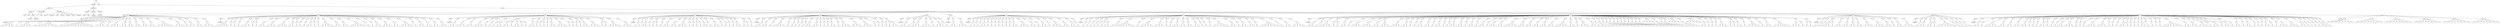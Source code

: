 digraph Tree {
	"t0" [label = "TEI"];
	"t1" [label = "teiHeader"];
	"t2" [label = "fileDesc"];
	"t3" [label = "titleStmt"];
	"t4" [label = "title"];
	"t5" [label = "title"];
	"t6" [label = "author"];
	"t7" [label = "surname"];
	"t8" [label = "forename"];
	"t9" [label = "publicationStmt"];
	"t10" [label = "p"];
	"t11" [label = "idno"];
	"t12" [label = "sourceDesc"];
	"t13" [label = "genre"];
	"t14" [label = "inspiration"];
	"t15" [label = "type"];
	"t16" [label = "structure"];
	"t17" [label = "periode"];
	"t18" [label = "taille"];
	"t19" [label = "permalien"];
	"t20" [label = "profileDesc"];
	"t21" [label = "creation"];
	"t22" [label = "date"];
	"t23" [label = "date"];
	"t24" [label = "langUsage"];
	"t25" [label = "language"];
	"t26" [label = "textClass"];
	"t27" [label = "keywords"];
	"t28" [label = "term"];
	"t29" [label = "text"];
	"t30" [label = "body"];
	"t31" [label = "div1"];
	"t32" [label = "head"];
	"t33" [label = "div2"];
	"t34" [label = "head"];
	"t35" [label = "listPerson"];
	"t36" [label = "sp"];
	"t37" [label = "p"];
	"t38" [label = "s"];
	"t39" [label = "s"];
	"t40" [label = "s"];
	"t41" [label = "s"];
	"t42" [label = "sp"];
	"t43" [label = "p"];
	"t44" [label = "s"];
	"t45" [label = "sp"];
	"t46" [label = "p"];
	"t47" [label = "s"];
	"t48" [label = "s"];
	"t49" [label = "s"];
	"t50" [label = "s"];
	"t51" [label = "sp"];
	"t52" [label = "p"];
	"t53" [label = "s"];
	"t54" [label = "sp"];
	"t55" [label = "p"];
	"t56" [label = "s"];
	"t57" [label = "s"];
	"t58" [label = "s"];
	"t59" [label = "s"];
	"t60" [label = "s"];
	"t61" [label = "s"];
	"t62" [label = "sp"];
	"t63" [label = "p"];
	"t64" [label = "s"];
	"t65" [label = "sp"];
	"t66" [label = "p"];
	"t67" [label = "s"];
	"t68" [label = "s"];
	"t69" [label = "s"];
	"t70" [label = "s"];
	"t71" [label = "s"];
	"t72" [label = "s"];
	"t73" [label = "s"];
	"t74" [label = "s"];
	"t75" [label = "s"];
	"t76" [label = "sp"];
	"t77" [label = "p"];
	"t78" [label = "s"];
	"t79" [label = "s"];
	"t80" [label = "s"];
	"t81" [label = "sp"];
	"t82" [label = "p"];
	"t83" [label = "s"];
	"t84" [label = "sp"];
	"t85" [label = "p"];
	"t86" [label = "s"];
	"t87" [label = "s"];
	"t88" [label = "s"];
	"t89" [label = "sp"];
	"t90" [label = "p"];
	"t91" [label = "s"];
	"t92" [label = "s"];
	"t93" [label = "sp"];
	"t94" [label = "p"];
	"t95" [label = "s"];
	"t96" [label = "s"];
	"t97" [label = "sp"];
	"t98" [label = "p"];
	"t99" [label = "s"];
	"t100" [label = "s"];
	"t101" [label = "sp"];
	"t102" [label = "p"];
	"t103" [label = "s"];
	"t104" [label = "s"];
	"t105" [label = "sp"];
	"t106" [label = "p"];
	"t107" [label = "s"];
	"t108" [label = "s"];
	"t109" [label = "sp"];
	"t110" [label = "p"];
	"t111" [label = "s"];
	"t112" [label = "s"];
	"t113" [label = "s"];
	"t114" [label = "s"];
	"t115" [label = "s"];
	"t116" [label = "sp"];
	"t117" [label = "p"];
	"t118" [label = "s"];
	"t119" [label = "s"];
	"t120" [label = "s"];
	"t121" [label = "sp"];
	"t122" [label = "p"];
	"t123" [label = "s"];
	"t124" [label = "sp"];
	"t125" [label = "p"];
	"t126" [label = "s"];
	"t127" [label = "s"];
	"t128" [label = "sp"];
	"t129" [label = "p"];
	"t130" [label = "s"];
	"t131" [label = "s"];
	"t132" [label = "sp"];
	"t133" [label = "p"];
	"t134" [label = "s"];
	"t135" [label = "s"];
	"t136" [label = "s"];
	"t137" [label = "div2"];
	"t138" [label = "head"];
	"t139" [label = "listPerson"];
	"t140" [label = "sp"];
	"t141" [label = "p"];
	"t142" [label = "s"];
	"t143" [label = "s"];
	"t144" [label = "s"];
	"t145" [label = "s"];
	"t146" [label = "sp"];
	"t147" [label = "p"];
	"t148" [label = "s"];
	"t149" [label = "sp"];
	"t150" [label = "p"];
	"t151" [label = "s"];
	"t152" [label = "sp"];
	"t153" [label = "p"];
	"t154" [label = "s"];
	"t155" [label = "sp"];
	"t156" [label = "p"];
	"t157" [label = "s"];
	"t158" [label = "s"];
	"t159" [label = "s"];
	"t160" [label = "sp"];
	"t161" [label = "p"];
	"t162" [label = "s"];
	"t163" [label = "p"];
	"t164" [label = "s"];
	"t165" [label = "sp"];
	"t166" [label = "p"];
	"t167" [label = "s"];
	"t168" [label = "s"];
	"t169" [label = "sp"];
	"t170" [label = "p"];
	"t171" [label = "s"];
	"t172" [label = "s"];
	"t173" [label = "s"];
	"t174" [label = "sp"];
	"t175" [label = "p"];
	"t176" [label = "s"];
	"t177" [label = "s"];
	"t178" [label = "s"];
	"t179" [label = "sp"];
	"t180" [label = "p"];
	"t181" [label = "s"];
	"t182" [label = "s"];
	"t183" [label = "sp"];
	"t184" [label = "p"];
	"t185" [label = "s"];
	"t186" [label = "sp"];
	"t187" [label = "p"];
	"t188" [label = "s"];
	"t189" [label = "sp"];
	"t190" [label = "p"];
	"t191" [label = "s"];
	"t192" [label = "sp"];
	"t193" [label = "p"];
	"t194" [label = "s"];
	"t195" [label = "s"];
	"t196" [label = "sp"];
	"t197" [label = "p"];
	"t198" [label = "s"];
	"t199" [label = "sp"];
	"t200" [label = "p"];
	"t201" [label = "s"];
	"t202" [label = "sp"];
	"t203" [label = "p"];
	"t204" [label = "s"];
	"t205" [label = "s"];
	"t206" [label = "s"];
	"t207" [label = "s"];
	"t208" [label = "sp"];
	"t209" [label = "p"];
	"t210" [label = "s"];
	"t211" [label = "s"];
	"t212" [label = "sp"];
	"t213" [label = "p"];
	"t214" [label = "s"];
	"t215" [label = "s"];
	"t216" [label = "sp"];
	"t217" [label = "p"];
	"t218" [label = "s"];
	"t219" [label = "s"];
	"t220" [label = "s"];
	"t221" [label = "s"];
	"t222" [label = "s"];
	"t223" [label = "sp"];
	"t224" [label = "p"];
	"t225" [label = "s"];
	"t226" [label = "sp"];
	"t227" [label = "p"];
	"t228" [label = "s"];
	"t229" [label = "sp"];
	"t230" [label = "p"];
	"t231" [label = "s"];
	"t232" [label = "s"];
	"t233" [label = "sp"];
	"t234" [label = "p"];
	"t235" [label = "s"];
	"t236" [label = "s"];
	"t237" [label = "s"];
	"t238" [label = "sp"];
	"t239" [label = "p"];
	"t240" [label = "s"];
	"t241" [label = "s"];
	"t242" [label = "sp"];
	"t243" [label = "p"];
	"t244" [label = "s"];
	"t245" [label = "s"];
	"t246" [label = "s"];
	"t247" [label = "s"];
	"t248" [label = "sp"];
	"t249" [label = "p"];
	"t250" [label = "s"];
	"t251" [label = "sp"];
	"t252" [label = "p"];
	"t253" [label = "s"];
	"t254" [label = "s"];
	"t255" [label = "sp"];
	"t256" [label = "p"];
	"t257" [label = "s"];
	"t258" [label = "s"];
	"t259" [label = "sp"];
	"t260" [label = "p"];
	"t261" [label = "s"];
	"t262" [label = "s"];
	"t263" [label = "sp"];
	"t264" [label = "p"];
	"t265" [label = "s"];
	"t266" [label = "s"];
	"t267" [label = "div2"];
	"t268" [label = "head"];
	"t269" [label = "listPerson"];
	"t270" [label = "sp"];
	"t271" [label = "p"];
	"t272" [label = "s"];
	"t273" [label = "s"];
	"t274" [label = "sp"];
	"t275" [label = "p"];
	"t276" [label = "s"];
	"t277" [label = "s"];
	"t278" [label = "s"];
	"t279" [label = "sp"];
	"t280" [label = "p"];
	"t281" [label = "s"];
	"t282" [label = "s"];
	"t283" [label = "sp"];
	"t284" [label = "p"];
	"t285" [label = "s"];
	"t286" [label = "s"];
	"t287" [label = "s"];
	"t288" [label = "sp"];
	"t289" [label = "p"];
	"t290" [label = "s"];
	"t291" [label = "sp"];
	"t292" [label = "p"];
	"t293" [label = "s"];
	"t294" [label = "sp"];
	"t295" [label = "p"];
	"t296" [label = "s"];
	"t297" [label = "sp"];
	"t298" [label = "p"];
	"t299" [label = "s"];
	"t300" [label = "s"];
	"t301" [label = "p"];
	"t302" [label = "s"];
	"t303" [label = "s"];
	"t304" [label = "p"];
	"t305" [label = "s"];
	"t306" [label = "p"];
	"t307" [label = "s"];
	"t308" [label = "s"];
	"t309" [label = "p"];
	"t310" [label = "s"];
	"t311" [label = "p"];
	"t312" [label = "s"];
	"t313" [label = "sp"];
	"t314" [label = "p"];
	"t315" [label = "s"];
	"t316" [label = "s"];
	"t317" [label = "sp"];
	"t318" [label = "p"];
	"t319" [label = "s"];
	"t320" [label = "sp"];
	"t321" [label = "p"];
	"t322" [label = "s"];
	"t323" [label = "p"];
	"t324" [label = "s"];
	"t325" [label = "sp"];
	"t326" [label = "p"];
	"t327" [label = "s"];
	"t328" [label = "sp"];
	"t329" [label = "p"];
	"t330" [label = "s"];
	"t331" [label = "s"];
	"t332" [label = "sp"];
	"t333" [label = "p"];
	"t334" [label = "s"];
	"t335" [label = "s"];
	"t336" [label = "s"];
	"t337" [label = "sp"];
	"t338" [label = "p"];
	"t339" [label = "s"];
	"t340" [label = "sp"];
	"t341" [label = "p"];
	"t342" [label = "s"];
	"t343" [label = "sp"];
	"t344" [label = "p"];
	"t345" [label = "s"];
	"t346" [label = "p"];
	"t347" [label = "s"];
	"t348" [label = "sp"];
	"t349" [label = "p"];
	"t350" [label = "s"];
	"t351" [label = "s"];
	"t352" [label = "sp"];
	"t353" [label = "p"];
	"t354" [label = "s"];
	"t355" [label = "s"];
	"t356" [label = "s"];
	"t357" [label = "sp"];
	"t358" [label = "p"];
	"t359" [label = "s"];
	"t360" [label = "p"];
	"t361" [label = "s"];
	"t362" [label = "sp"];
	"t363" [label = "p"];
	"t364" [label = "s"];
	"t365" [label = "s"];
	"t366" [label = "s"];
	"t367" [label = "s"];
	"t368" [label = "sp"];
	"t369" [label = "p"];
	"t370" [label = "s"];
	"t371" [label = "s"];
	"t372" [label = "s"];
	"t373" [label = "div2"];
	"t374" [label = "head"];
	"t375" [label = "listPerson"];
	"t376" [label = "sp"];
	"t377" [label = "p"];
	"t378" [label = "s"];
	"t379" [label = "sp"];
	"t380" [label = "p"];
	"t381" [label = "s"];
	"t382" [label = "sp"];
	"t383" [label = "p"];
	"t384" [label = "s"];
	"t385" [label = "s"];
	"t386" [label = "sp"];
	"t387" [label = "p"];
	"t388" [label = "s"];
	"t389" [label = "sp"];
	"t390" [label = "p"];
	"t391" [label = "s"];
	"t392" [label = "p"];
	"t393" [label = "s"];
	"t394" [label = "sp"];
	"t395" [label = "p"];
	"t396" [label = "s"];
	"t397" [label = "sp"];
	"t398" [label = "p"];
	"t399" [label = "s"];
	"t400" [label = "s"];
	"t401" [label = "sp"];
	"t402" [label = "p"];
	"t403" [label = "s"];
	"t404" [label = "s"];
	"t405" [label = "sp"];
	"t406" [label = "p"];
	"t407" [label = "s"];
	"t408" [label = "s"];
	"t409" [label = "s"];
	"t410" [label = "sp"];
	"t411" [label = "p"];
	"t412" [label = "s"];
	"t413" [label = "sp"];
	"t414" [label = "p"];
	"t415" [label = "s"];
	"t416" [label = "sp"];
	"t417" [label = "p"];
	"t418" [label = "s"];
	"t419" [label = "p"];
	"t420" [label = "s"];
	"t421" [label = "sp"];
	"t422" [label = "p"];
	"t423" [label = "s"];
	"t424" [label = "s"];
	"t425" [label = "sp"];
	"t426" [label = "p"];
	"t427" [label = "s"];
	"t428" [label = "sp"];
	"t429" [label = "p"];
	"t430" [label = "s"];
	"t431" [label = "s"];
	"t432" [label = "sp"];
	"t433" [label = "p"];
	"t434" [label = "s"];
	"t435" [label = "sp"];
	"t436" [label = "p"];
	"t437" [label = "s"];
	"t438" [label = "sp"];
	"t439" [label = "p"];
	"t440" [label = "s"];
	"t441" [label = "sp"];
	"t442" [label = "p"];
	"t443" [label = "s"];
	"t444" [label = "sp"];
	"t445" [label = "p"];
	"t446" [label = "s"];
	"t447" [label = "s"];
	"t448" [label = "sp"];
	"t449" [label = "p"];
	"t450" [label = "s"];
	"t451" [label = "p"];
	"t452" [label = "s"];
	"t453" [label = "sp"];
	"t454" [label = "p"];
	"t455" [label = "s"];
	"t456" [label = "div2"];
	"t457" [label = "head"];
	"t458" [label = "listPerson"];
	"t459" [label = "sp"];
	"t460" [label = "p"];
	"t461" [label = "s"];
	"t462" [label = "s"];
	"t463" [label = "sp"];
	"t464" [label = "p"];
	"t465" [label = "s"];
	"t466" [label = "s"];
	"t467" [label = "sp"];
	"t468" [label = "p"];
	"t469" [label = "s"];
	"t470" [label = "sp"];
	"t471" [label = "p"];
	"t472" [label = "s"];
	"t473" [label = "s"];
	"t474" [label = "s"];
	"t475" [label = "s"];
	"t476" [label = "sp"];
	"t477" [label = "p"];
	"t478" [label = "s"];
	"t479" [label = "sp"];
	"t480" [label = "p"];
	"t481" [label = "s"];
	"t482" [label = "sp"];
	"t483" [label = "p"];
	"t484" [label = "s"];
	"t485" [label = "sp"];
	"t486" [label = "p"];
	"t487" [label = "s"];
	"t488" [label = "sp"];
	"t489" [label = "p"];
	"t490" [label = "s"];
	"t491" [label = "sp"];
	"t492" [label = "p"];
	"t493" [label = "s"];
	"t494" [label = "s"];
	"t495" [label = "sp"];
	"t496" [label = "p"];
	"t497" [label = "s"];
	"t498" [label = "s"];
	"t499" [label = "sp"];
	"t500" [label = "p"];
	"t501" [label = "s"];
	"t502" [label = "sp"];
	"t503" [label = "p"];
	"t504" [label = "s"];
	"t505" [label = "sp"];
	"t506" [label = "p"];
	"t507" [label = "s"];
	"t508" [label = "sp"];
	"t509" [label = "p"];
	"t510" [label = "s"];
	"t511" [label = "s"];
	"t512" [label = "sp"];
	"t513" [label = "p"];
	"t514" [label = "s"];
	"t515" [label = "sp"];
	"t516" [label = "p"];
	"t517" [label = "s"];
	"t518" [label = "s"];
	"t519" [label = "s"];
	"t520" [label = "sp"];
	"t521" [label = "p"];
	"t522" [label = "s"];
	"t523" [label = "s"];
	"t524" [label = "s"];
	"t525" [label = "sp"];
	"t526" [label = "p"];
	"t527" [label = "s"];
	"t528" [label = "s"];
	"t529" [label = "s"];
	"t530" [label = "sp"];
	"t531" [label = "p"];
	"t532" [label = "s"];
	"t533" [label = "sp"];
	"t534" [label = "p"];
	"t535" [label = "s"];
	"t536" [label = "sp"];
	"t537" [label = "p"];
	"t538" [label = "s"];
	"t539" [label = "sp"];
	"t540" [label = "p"];
	"t541" [label = "s"];
	"t542" [label = "p"];
	"t543" [label = "s"];
	"t544" [label = "p"];
	"t545" [label = "s"];
	"t546" [label = "s"];
	"t547" [label = "div2"];
	"t548" [label = "head"];
	"t549" [label = "listPerson"];
	"t550" [label = "sp"];
	"t551" [label = "p"];
	"t552" [label = "s"];
	"t553" [label = "s"];
	"t554" [label = "sp"];
	"t555" [label = "p"];
	"t556" [label = "s"];
	"t557" [label = "sp"];
	"t558" [label = "p"];
	"t559" [label = "s"];
	"t560" [label = "s"];
	"t561" [label = "s"];
	"t562" [label = "sp"];
	"t563" [label = "p"];
	"t564" [label = "s"];
	"t565" [label = "s"];
	"t566" [label = "s"];
	"t567" [label = "sp"];
	"t568" [label = "p"];
	"t569" [label = "s"];
	"t570" [label = "sp"];
	"t571" [label = "p"];
	"t572" [label = "s"];
	"t573" [label = "s"];
	"t574" [label = "s"];
	"t575" [label = "sp"];
	"t576" [label = "p"];
	"t577" [label = "s"];
	"t578" [label = "div2"];
	"t579" [label = "head"];
	"t580" [label = "listPerson"];
	"t581" [label = "sp"];
	"t582" [label = "p"];
	"t583" [label = "s"];
	"t584" [label = "s"];
	"t585" [label = "sp"];
	"t586" [label = "p"];
	"t587" [label = "s"];
	"t588" [label = "s"];
	"t589" [label = "s"];
	"t590" [label = "div2"];
	"t591" [label = "head"];
	"t592" [label = "listPerson"];
	"t593" [label = "sp"];
	"t594" [label = "p"];
	"t595" [label = "s"];
	"t596" [label = "sp"];
	"t597" [label = "p"];
	"t598" [label = "s"];
	"t599" [label = "sp"];
	"t600" [label = "p"];
	"t601" [label = "s"];
	"t602" [label = "sp"];
	"t603" [label = "p"];
	"t604" [label = "s"];
	"t605" [label = "s"];
	"t606" [label = "sp"];
	"t607" [label = "p"];
	"t608" [label = "s"];
	"t609" [label = "sp"];
	"t610" [label = "p"];
	"t611" [label = "s"];
	"t612" [label = "sp"];
	"t613" [label = "p"];
	"t614" [label = "s"];
	"t615" [label = "sp"];
	"t616" [label = "p"];
	"t617" [label = "s"];
	"t618" [label = "sp"];
	"t619" [label = "p"];
	"t620" [label = "s"];
	"t621" [label = "sp"];
	"t622" [label = "p"];
	"t623" [label = "s"];
	"t624" [label = "sp"];
	"t625" [label = "p"];
	"t626" [label = "s"];
	"t627" [label = "sp"];
	"t628" [label = "p"];
	"t629" [label = "s"];
	"t630" [label = "s"];
	"t631" [label = "sp"];
	"t632" [label = "p"];
	"t633" [label = "s"];
	"t634" [label = "s"];
	"t635" [label = "s"];
	"t636" [label = "sp"];
	"t637" [label = "p"];
	"t638" [label = "s"];
	"t639" [label = "s"];
	"t640" [label = "sp"];
	"t641" [label = "p"];
	"t642" [label = "s"];
	"t643" [label = "sp"];
	"t644" [label = "p"];
	"t645" [label = "s"];
	"t646" [label = "s"];
	"t647" [label = "sp"];
	"t648" [label = "p"];
	"t649" [label = "s"];
	"t650" [label = "sp"];
	"t651" [label = "p"];
	"t652" [label = "s"];
	"t653" [label = "s"];
	"t654" [label = "s"];
	"t655" [label = "sp"];
	"t656" [label = "p"];
	"t657" [label = "s"];
	"t658" [label = "s"];
	"t659" [label = "sp"];
	"t660" [label = "p"];
	"t661" [label = "s"];
	"t662" [label = "s"];
	"t663" [label = "sp"];
	"t664" [label = "p"];
	"t665" [label = "s"];
	"t666" [label = "div2"];
	"t667" [label = "head"];
	"t668" [label = "listPerson"];
	"t669" [label = "sp"];
	"t670" [label = "p"];
	"t671" [label = "s"];
	"t672" [label = "sp"];
	"t673" [label = "p"];
	"t674" [label = "s"];
	"t675" [label = "sp"];
	"t676" [label = "p"];
	"t677" [label = "s"];
	"t678" [label = "sp"];
	"t679" [label = "p"];
	"t680" [label = "s"];
	"t681" [label = "sp"];
	"t682" [label = "p"];
	"t683" [label = "s"];
	"t684" [label = "p"];
	"t685" [label = "s"];
	"t686" [label = "p"];
	"t687" [label = "s"];
	"t688" [label = "s"];
	"t689" [label = "sp"];
	"t690" [label = "p"];
	"t691" [label = "s"];
	"t692" [label = "sp"];
	"t693" [label = "p"];
	"t694" [label = "s"];
	"t695" [label = "s"];
	"t696" [label = "s"];
	"t697" [label = "s"];
	"t698" [label = "s"];
	"t699" [label = "s"];
	"t700" [label = "sp"];
	"t701" [label = "p"];
	"t702" [label = "s"];
	"t703" [label = "sp"];
	"t704" [label = "p"];
	"t705" [label = "s"];
	"t706" [label = "s"];
	"t707" [label = "s"];
	"t708" [label = "s"];
	"t709" [label = "sp"];
	"t710" [label = "p"];
	"t711" [label = "s"];
	"t712" [label = "s"];
	"t713" [label = "s"];
	"t714" [label = "sp"];
	"t715" [label = "p"];
	"t716" [label = "s"];
	"t717" [label = "sp"];
	"t718" [label = "p"];
	"t719" [label = "s"];
	"t720" [label = "sp"];
	"t721" [label = "p"];
	"t722" [label = "s"];
	"t723" [label = "s"];
	"t724" [label = "sp"];
	"t725" [label = "p"];
	"t726" [label = "s"];
	"t727" [label = "s"];
	"t728" [label = "sp"];
	"t729" [label = "p"];
	"t730" [label = "s"];
	"t731" [label = "s"];
	"t732" [label = "sp"];
	"t733" [label = "p"];
	"t734" [label = "s"];
	"t735" [label = "s"];
	"t736" [label = "sp"];
	"t737" [label = "p"];
	"t738" [label = "s"];
	"t739" [label = "sp"];
	"t740" [label = "p"];
	"t741" [label = "s"];
	"t742" [label = "sp"];
	"t743" [label = "p"];
	"t744" [label = "s"];
	"t745" [label = "sp"];
	"t746" [label = "p"];
	"t747" [label = "s"];
	"t748" [label = "s"];
	"t749" [label = "s"];
	"t750" [label = "s"];
	"t751" [label = "s"];
	"t752" [label = "sp"];
	"t753" [label = "p"];
	"t754" [label = "s"];
	"t755" [label = "s"];
	"t756" [label = "sp"];
	"t757" [label = "p"];
	"t758" [label = "s"];
	"t759" [label = "sp"];
	"t760" [label = "p"];
	"t761" [label = "s"];
	"t762" [label = "s"];
	"t763" [label = "sp"];
	"t764" [label = "p"];
	"t765" [label = "s"];
	"t766" [label = "s"];
	"t767" [label = "sp"];
	"t768" [label = "p"];
	"t769" [label = "s"];
	"t770" [label = "sp"];
	"t771" [label = "p"];
	"t772" [label = "s"];
	"t773" [label = "s"];
	"t774" [label = "s"];
	"t775" [label = "s"];
	"t776" [label = "s"];
	"t777" [label = "s"];
	"t778" [label = "sp"];
	"t779" [label = "p"];
	"t780" [label = "s"];
	"t781" [label = "sp"];
	"t782" [label = "p"];
	"t783" [label = "s"];
	"t784" [label = "s"];
	"t785" [label = "sp"];
	"t786" [label = "p"];
	"t787" [label = "s"];
	"t788" [label = "s"];
	"t789" [label = "s"];
	"t790" [label = "s"];
	"t791" [label = "div2"];
	"t792" [label = "head"];
	"t793" [label = "listPerson"];
	"t794" [label = "sp"];
	"t795" [label = "p"];
	"t796" [label = "s"];
	"t797" [label = "s"];
	"t798" [label = "sp"];
	"t799" [label = "p"];
	"t800" [label = "s"];
	"t801" [label = "sp"];
	"t802" [label = "p"];
	"t803" [label = "s"];
	"t804" [label = "s"];
	"t805" [label = "s"];
	"t806" [label = "s"];
	"t807" [label = "sp"];
	"t808" [label = "p"];
	"t809" [label = "s"];
	"t810" [label = "p"];
	"t811" [label = "s"];
	"t812" [label = "sp"];
	"t813" [label = "p"];
	"t814" [label = "s"];
	"t815" [label = "s"];
	"t816" [label = "sp"];
	"t817" [label = "p"];
	"t818" [label = "s"];
	"t819" [label = "sp"];
	"t820" [label = "p"];
	"t821" [label = "s"];
	"t822" [label = "s"];
	"t823" [label = "s"];
	"t824" [label = "sp"];
	"t825" [label = "p"];
	"t826" [label = "s"];
	"t827" [label = "s"];
	"t828" [label = "s"];
	"t829" [label = "sp"];
	"t830" [label = "p"];
	"t831" [label = "s"];
	"t832" [label = "s"];
	"t833" [label = "p"];
	"t834" [label = "s"];
	"t835" [label = "s"];
	"t836" [label = "s"];
	"t837" [label = "sp"];
	"t838" [label = "p"];
	"t839" [label = "s"];
	"t840" [label = "s"];
	"t841" [label = "s"];
	"t842" [label = "sp"];
	"t843" [label = "p"];
	"t844" [label = "s"];
	"t845" [label = "s"];
	"t846" [label = "sp"];
	"t847" [label = "p"];
	"t848" [label = "s"];
	"t849" [label = "sp"];
	"t850" [label = "p"];
	"t851" [label = "s"];
	"t852" [label = "sp"];
	"t853" [label = "p"];
	"t854" [label = "s"];
	"t855" [label = "s"];
	"t856" [label = "sp"];
	"t857" [label = "p"];
	"t858" [label = "s"];
	"t859" [label = "s"];
	"t860" [label = "sp"];
	"t861" [label = "p"];
	"t862" [label = "s"];
	"t863" [label = "sp"];
	"t864" [label = "p"];
	"t865" [label = "s"];
	"t866" [label = "s"];
	"t867" [label = "sp"];
	"t868" [label = "p"];
	"t869" [label = "s"];
	"t870" [label = "sp"];
	"t871" [label = "p"];
	"t872" [label = "s"];
	"t873" [label = "sp"];
	"t874" [label = "p"];
	"t875" [label = "s"];
	"t876" [label = "s"];
	"t877" [label = "sp"];
	"t878" [label = "p"];
	"t879" [label = "s"];
	"t880" [label = "s"];
	"t881" [label = "sp"];
	"t882" [label = "p"];
	"t883" [label = "s"];
	"t884" [label = "sp"];
	"t885" [label = "p"];
	"t886" [label = "s"];
	"t887" [label = "s"];
	"t888" [label = "sp"];
	"t889" [label = "p"];
	"t890" [label = "s"];
	"t891" [label = "sp"];
	"t892" [label = "p"];
	"t893" [label = "s"];
	"t894" [label = "s"];
	"t895" [label = "sp"];
	"t896" [label = "p"];
	"t897" [label = "s"];
	"t898" [label = "sp"];
	"t899" [label = "p"];
	"t900" [label = "s"];
	"t901" [label = "s"];
	"t902" [label = "sp"];
	"t903" [label = "p"];
	"t904" [label = "s"];
	"t905" [label = "s"];
	"t906" [label = "sp"];
	"t907" [label = "p"];
	"t908" [label = "s"];
	"t909" [label = "s"];
	"t910" [label = "s"];
	"t911" [label = "s"];
	"t912" [label = "sp"];
	"t913" [label = "p"];
	"t914" [label = "s"];
	"t915" [label = "s"];
	"t916" [label = "sp"];
	"t917" [label = "p"];
	"t918" [label = "s"];
	"t919" [label = "s"];
	"t920" [label = "sp"];
	"t921" [label = "p"];
	"t922" [label = "s"];
	"t923" [label = "s"];
	"t924" [label = "sp"];
	"t925" [label = "p"];
	"t926" [label = "s"];
	"t927" [label = "s"];
	"t928" [label = "sp"];
	"t929" [label = "p"];
	"t930" [label = "s"];
	"t931" [label = "s"];
	"t932" [label = "sp"];
	"t933" [label = "p"];
	"t934" [label = "s"];
	"t935" [label = "s"];
	"t936" [label = "s"];
	"t937" [label = "s"];
	"t938" [label = "sp"];
	"t939" [label = "p"];
	"t940" [label = "s"];
	"t941" [label = "s"];
	"t942" [label = "sp"];
	"t943" [label = "p"];
	"t944" [label = "s"];
	"t945" [label = "sp"];
	"t946" [label = "p"];
	"t947" [label = "s"];
	"t948" [label = "s"];
	"t949" [label = "s"];
	"t950" [label = "sp"];
	"t951" [label = "p"];
	"t952" [label = "s"];
	"t953" [label = "s"];
	"t954" [label = "sp"];
	"t955" [label = "p"];
	"t956" [label = "s"];
	"t957" [label = "sp"];
	"t958" [label = "p"];
	"t959" [label = "s"];
	"t960" [label = "s"];
	"t961" [label = "sp"];
	"t962" [label = "p"];
	"t963" [label = "s"];
	"t964" [label = "sp"];
	"t965" [label = "p"];
	"t966" [label = "s"];
	"t967" [label = "s"];
	"t968" [label = "sp"];
	"t969" [label = "p"];
	"t970" [label = "s"];
	"t971" [label = "s"];
	"t972" [label = "sp"];
	"t973" [label = "p"];
	"t974" [label = "s"];
	"t975" [label = "s"];
	"t976" [label = "sp"];
	"t977" [label = "p"];
	"t978" [label = "s"];
	"t979" [label = "sp"];
	"t980" [label = "p"];
	"t981" [label = "s"];
	"t982" [label = "s"];
	"t983" [label = "sp"];
	"t984" [label = "p"];
	"t985" [label = "s"];
	"t986" [label = "sp"];
	"t987" [label = "p"];
	"t988" [label = "s"];
	"t989" [label = "sp"];
	"t990" [label = "p"];
	"t991" [label = "s"];
	"t992" [label = "s"];
	"t993" [label = "sp"];
	"t994" [label = "p"];
	"t995" [label = "s"];
	"t996" [label = "s"];
	"t997" [label = "sp"];
	"t998" [label = "p"];
	"t999" [label = "s"];
	"t1000" [label = "sp"];
	"t1001" [label = "l"];
	"t1002" [label = "l"];
	"t1003" [label = "l"];
	"t1004" [label = "l"];
	"t1005" [label = "sp"];
	"t1006" [label = "p"];
	"t1007" [label = "s"];
	"t1008" [label = "s"];
	"t1009" [label = "sp"];
	"t1010" [label = "p"];
	"t1011" [label = "s"];
	"t1012" [label = "sp"];
	"t1013" [label = "p"];
	"t1014" [label = "s"];
	"t1015" [label = "s"];
	"t1016" [label = "sp"];
	"t1017" [label = "l"];
	"t1018" [label = "l"];
	"t1019" [label = "l"];
	"t1020" [label = "l"];
	"t1021" [label = "sp"];
	"t1022" [label = "p"];
	"t1023" [label = "s"];
	"t1024" [label = "s"];
	"t1025" [label = "sp"];
	"t1026" [label = "p"];
	"t1027" [label = "s"];
	"t1028" [label = "l"];
	"t1029" [label = "l"];
	"t1030" [label = "l"];
	"t1031" [label = "l"];
	"t1032" [label = "sp"];
	"t1033" [label = "p"];
	"t1034" [label = "s"];
	"t1035" [label = "s"];
	"t1036" [label = "sp"];
	"t1037" [label = "p"];
	"t1038" [label = "s"];
	"t1039" [label = "sp"];
	"t1040" [label = "p"];
	"t1041" [label = "s"];
	"t1042" [label = "sp"];
	"t1043" [label = "p"];
	"t1044" [label = "s"];
	"t1045" [label = "sp"];
	"t1046" [label = "p"];
	"t1047" [label = "s"];
	"t1048" [label = "s"];
	"t1049" [label = "s"];
	"t1050" [label = "sp"];
	"t1051" [label = "p"];
	"t1052" [label = "s"];
	"t1053" [label = "p"];
	"t1054" [label = "s"];
	"t1055" [label = "sp"];
	"t1056" [label = "p"];
	"t1057" [label = "s"];
	"t1058" [label = "s"];
	"t1059" [label = "sp"];
	"t1060" [label = "p"];
	"t1061" [label = "s"];
	"t1062" [label = "sp"];
	"t1063" [label = "p"];
	"t1064" [label = "s"];
	"t1065" [label = "s"];
	"t1066" [label = "s"];
	"t1067" [label = "s"];
	"t1068" [label = "sp"];
	"t1069" [label = "p"];
	"t1070" [label = "s"];
	"t1071" [label = "sp"];
	"t1072" [label = "p"];
	"t1073" [label = "s"];
	"t1074" [label = "s"];
	"t1075" [label = "sp"];
	"t1076" [label = "p"];
	"t1077" [label = "s"];
	"t1078" [label = "s"];
	"t1079" [label = "s"];
	"t1080" [label = "s"];
	"t1081" [label = "s"];
	"t1082" [label = "sp"];
	"t1083" [label = "p"];
	"t1084" [label = "s"];
	"t1085" [label = "s"];
	"t1086" [label = "s"];
	"t1087" [label = "p"];
	"t1088" [label = "s"];
	"t1089" [label = "sp"];
	"t1090" [label = "p"];
	"t1091" [label = "s"];
	"t1092" [label = "p"];
	"t1093" [label = "s"];
	"t1094" [label = "div2"];
	"t1095" [label = "head"];
	"t1096" [label = "listPerson"];
	"t1097" [label = "sp"];
	"t1098" [label = "p"];
	"t1099" [label = "s"];
	"t1100" [label = "sp"];
	"t1101" [label = "p"];
	"t1102" [label = "s"];
	"t1103" [label = "sp"];
	"t1104" [label = "p"];
	"t1105" [label = "s"];
	"t1106" [label = "s"];
	"t1107" [label = "s"];
	"t1108" [label = "p"];
	"t1109" [label = "s"];
	"t1110" [label = "sp"];
	"t1111" [label = "p"];
	"t1112" [label = "s"];
	"t1113" [label = "s"];
	"t1114" [label = "sp"];
	"t1115" [label = "p"];
	"t1116" [label = "s"];
	"t1117" [label = "s"];
	"t1118" [label = "sp"];
	"t1119" [label = "p"];
	"t1120" [label = "s"];
	"t1121" [label = "s"];
	"t1122" [label = "sp"];
	"t1123" [label = "p"];
	"t1124" [label = "s"];
	"t1125" [label = "s"];
	"t1126" [label = "sp"];
	"t1127" [label = "p"];
	"t1128" [label = "s"];
	"t1129" [label = "s"];
	"t1130" [label = "s"];
	"t1131" [label = "sp"];
	"t1132" [label = "p"];
	"t1133" [label = "s"];
	"t1134" [label = "s"];
	"t1135" [label = "s"];
	"t1136" [label = "sp"];
	"t1137" [label = "p"];
	"t1138" [label = "s"];
	"t1139" [label = "s"];
	"t1140" [label = "sp"];
	"t1141" [label = "p"];
	"t1142" [label = "s"];
	"t1143" [label = "sp"];
	"t1144" [label = "p"];
	"t1145" [label = "s"];
	"t1146" [label = "s"];
	"t1147" [label = "sp"];
	"t1148" [label = "p"];
	"t1149" [label = "s"];
	"t1150" [label = "s"];
	"t1151" [label = "s"];
	"t1152" [label = "div2"];
	"t1153" [label = "head"];
	"t1154" [label = "listPerson"];
	"t1155" [label = "sp"];
	"t1156" [label = "p"];
	"t1157" [label = "s"];
	"t1158" [label = "sp"];
	"t1159" [label = "p"];
	"t1160" [label = "s"];
	"t1161" [label = "s"];
	"t1162" [label = "sp"];
	"t1163" [label = "p"];
	"t1164" [label = "s"];
	"t1165" [label = "s"];
	"t1166" [label = "sp"];
	"t1167" [label = "p"];
	"t1168" [label = "s"];
	"t1169" [label = "sp"];
	"t1170" [label = "p"];
	"t1171" [label = "s"];
	"t1172" [label = "s"];
	"t1173" [label = "s"];
	"t1174" [label = "s"];
	"t1175" [label = "s"];
	"t1176" [label = "s"];
	"t1177" [label = "sp"];
	"t1178" [label = "p"];
	"t1179" [label = "s"];
	"t1180" [label = "sp"];
	"t1181" [label = "p"];
	"t1182" [label = "s"];
	"t1183" [label = "sp"];
	"t1184" [label = "p"];
	"t1185" [label = "s"];
	"t1186" [label = "sp"];
	"t1187" [label = "p"];
	"t1188" [label = "s"];
	"t1189" [label = "div2"];
	"t1190" [label = "head"];
	"t1191" [label = "listPerson"];
	"t1192" [label = "sp"];
	"t1193" [label = "p"];
	"t1194" [label = "s"];
	"t1195" [label = "s"];
	"t1196" [label = "sp"];
	"t1197" [label = "p"];
	"t1198" [label = "s"];
	"t1199" [label = "sp"];
	"t1200" [label = "p"];
	"t1201" [label = "s"];
	"t1202" [label = "s"];
	"t1203" [label = "s"];
	"t1204" [label = "s"];
	"t1205" [label = "sp"];
	"t1206" [label = "p"];
	"t1207" [label = "s"];
	"t1208" [label = "s"];
	"t1209" [label = "sp"];
	"t1210" [label = "p"];
	"t1211" [label = "s"];
	"t1212" [label = "s"];
	"t1213" [label = "sp"];
	"t1214" [label = "p"];
	"t1215" [label = "s"];
	"t1216" [label = "s"];
	"t1217" [label = "sp"];
	"t1218" [label = "p"];
	"t1219" [label = "s"];
	"t1220" [label = "s"];
	"t1221" [label = "sp"];
	"t1222" [label = "p"];
	"t1223" [label = "s"];
	"t1224" [label = "sp"];
	"t1225" [label = "p"];
	"t1226" [label = "s"];
	"t1227" [label = "sp"];
	"t1228" [label = "p"];
	"t1229" [label = "s"];
	"t1230" [label = "sp"];
	"t1231" [label = "p"];
	"t1232" [label = "s"];
	"t1233" [label = "s"];
	"t1234" [label = "sp"];
	"t1235" [label = "p"];
	"t1236" [label = "s"];
	"t1237" [label = "sp"];
	"t1238" [label = "p"];
	"t1239" [label = "s"];
	"t1240" [label = "sp"];
	"t1241" [label = "p"];
	"t1242" [label = "s"];
	"t1243" [label = "sp"];
	"t1244" [label = "p"];
	"t1245" [label = "s"];
	"t1246" [label = "s"];
	"t1247" [label = "sp"];
	"t1248" [label = "p"];
	"t1249" [label = "s"];
	"t1250" [label = "s"];
	"t1251" [label = "s"];
	"t1252" [label = "sp"];
	"t1253" [label = "p"];
	"t1254" [label = "s"];
	"t1255" [label = "sp"];
	"t1256" [label = "p"];
	"t1257" [label = "s"];
	"t1258" [label = "sp"];
	"t1259" [label = "p"];
	"t1260" [label = "s"];
	"t1261" [label = "sp"];
	"t1262" [label = "p"];
	"t1263" [label = "s"];
	"t1264" [label = "s"];
	"t1265" [label = "s"];
	"t1266" [label = "sp"];
	"t1267" [label = "p"];
	"t1268" [label = "s"];
	"t1269" [label = "s"];
	"t1270" [label = "s"];
	"t1271" [label = "sp"];
	"t1272" [label = "p"];
	"t1273" [label = "s"];
	"t1274" [label = "sp"];
	"t1275" [label = "p"];
	"t1276" [label = "s"];
	"t1277" [label = "sp"];
	"t1278" [label = "p"];
	"t1279" [label = "s"];
	"t1280" [label = "sp"];
	"t1281" [label = "p"];
	"t1282" [label = "s"];
	"t1283" [label = "s"];
	"t1284" [label = "sp"];
	"t1285" [label = "p"];
	"t1286" [label = "s"];
	"t1287" [label = "sp"];
	"t1288" [label = "p"];
	"t1289" [label = "s"];
	"t1290" [label = "sp"];
	"t1291" [label = "p"];
	"t1292" [label = "s"];
	"t1293" [label = "sp"];
	"t1294" [label = "p"];
	"t1295" [label = "s"];
	"t1296" [label = "sp"];
	"t1297" [label = "p"];
	"t1298" [label = "s"];
	"t1299" [label = "s"];
	"t1300" [label = "sp"];
	"t1301" [label = "p"];
	"t1302" [label = "s"];
	"t1303" [label = "sp"];
	"t1304" [label = "p"];
	"t1305" [label = "s"];
	"t1306" [label = "sp"];
	"t1307" [label = "p"];
	"t1308" [label = "s"];
	"t1309" [label = "sp"];
	"t1310" [label = "p"];
	"t1311" [label = "s"];
	"t1312" [label = "sp"];
	"t1313" [label = "p"];
	"t1314" [label = "s"];
	"t1315" [label = "s"];
	"t1316" [label = "s"];
	"t1317" [label = "s"];
	"t1318" [label = "s"];
	"t1319" [label = "s"];
	"t1320" [label = "sp"];
	"t1321" [label = "p"];
	"t1322" [label = "s"];
	"t1323" [label = "s"];
	"t1324" [label = "sp"];
	"t1325" [label = "p"];
	"t1326" [label = "s"];
	"t1327" [label = "s"];
	"t1328" [label = "sp"];
	"t1329" [label = "p"];
	"t1330" [label = "s"];
	"t1331" [label = "s"];
	"t1332" [label = "s"];
	"t1333" [label = "sp"];
	"t1334" [label = "p"];
	"t1335" [label = "s"];
	"t1336" [label = "sp"];
	"t1337" [label = "p"];
	"t1338" [label = "s"];
	"t1339" [label = "s"];
	"t1340" [label = "sp"];
	"t1341" [label = "p"];
	"t1342" [label = "s"];
	"t1343" [label = "sp"];
	"t1344" [label = "p"];
	"t1345" [label = "s"];
	"t1346" [label = "s"];
	"t1347" [label = "sp"];
	"t1348" [label = "p"];
	"t1349" [label = "s"];
	"t1350" [label = "sp"];
	"t1351" [label = "p"];
	"t1352" [label = "s"];
	"t1353" [label = "s"];
	"t1354" [label = "sp"];
	"t1355" [label = "p"];
	"t1356" [label = "s"];
	"t1357" [label = "sp"];
	"t1358" [label = "p"];
	"t1359" [label = "s"];
	"t1360" [label = "s"];
	"t1361" [label = "sp"];
	"t1362" [label = "p"];
	"t1363" [label = "s"];
	"t1364" [label = "sp"];
	"t1365" [label = "p"];
	"t1366" [label = "s"];
	"t1367" [label = "sp"];
	"t1368" [label = "p"];
	"t1369" [label = "s"];
	"t1370" [label = "sp"];
	"t1371" [label = "p"];
	"t1372" [label = "s"];
	"t1373" [label = "s"];
	"t1374" [label = "p"];
	"t1375" [label = "s"];
	"t1376" [label = "sp"];
	"t1377" [label = "p"];
	"t1378" [label = "s"];
	"t1379" [label = "sp"];
	"t1380" [label = "p"];
	"t1381" [label = "s"];
	"t1382" [label = "s"];
	"t1383" [label = "s"];
	"t1384" [label = "sp"];
	"t1385" [label = "p"];
	"t1386" [label = "s"];
	"t1387" [label = "s"];
	"t1388" [label = "s"];
	"t1389" [label = "sp"];
	"t1390" [label = "p"];
	"t1391" [label = "s"];
	"t1392" [label = "s"];
	"t1393" [label = "sp"];
	"t1394" [label = "p"];
	"t1395" [label = "s"];
	"t1396" [label = "sp"];
	"t1397" [label = "p"];
	"t1398" [label = "s"];
	"t1399" [label = "sp"];
	"t1400" [label = "p"];
	"t1401" [label = "s"];
	"t1402" [label = "sp"];
	"t1403" [label = "p"];
	"t1404" [label = "s"];
	"t1405" [label = "sp"];
	"t1406" [label = "p"];
	"t1407" [label = "s"];
	"t1408" [label = "s"];
	"t1409" [label = "sp"];
	"t1410" [label = "p"];
	"t1411" [label = "s"];
	"t1412" [label = "div2"];
	"t1413" [label = "head"];
	"t1414" [label = "sp"];
	"t1415" [label = "l"];
	"t1416" [label = "l"];
	"t1417" [label = "l"];
	"t1418" [label = "l"];
	"t1419" [label = "l"];
	"t1420" [label = "l"];
	"t1421" [label = "l"];
	"t1422" [label = "l"];
	"t1423" [label = "sp"];
	"t1424" [label = "l"];
	"t1425" [label = "l"];
	"t1426" [label = "l"];
	"t1427" [label = "l"];
	"t1428" [label = "l"];
	"t1429" [label = "l"];
	"t1430" [label = "l"];
	"t1431" [label = "l"];
	"t1432" [label = "sp"];
	"t1433" [label = "l"];
	"t1434" [label = "l"];
	"t1435" [label = "l"];
	"t1436" [label = "l"];
	"t1437" [label = "l"];
	"t1438" [label = "l"];
	"t1439" [label = "l"];
	"t1440" [label = "l"];
	"t1441" [label = "sp"];
	"t1442" [label = "l"];
	"t1443" [label = "l"];
	"t1444" [label = "l"];
	"t1445" [label = "l"];
	"t1446" [label = "l"];
	"t1447" [label = "l"];
	"t1448" [label = "l"];
	"t1449" [label = "l"];
	"t1450" [label = "sp"];
	"t1451" [label = "l"];
	"t1452" [label = "l"];
	"t1453" [label = "l"];
	"t1454" [label = "l"];
	"t1455" [label = "l"];
	"t1456" [label = "l"];
	"t1457" [label = "l"];
	"t1458" [label = "l"];
	"t1459" [label = "sp"];
	"t1460" [label = "l"];
	"t1461" [label = "l"];
	"t1462" [label = "l"];
	"t1463" [label = "l"];
	"t1464" [label = "l"];
	"t1465" [label = "l"];
	"t1466" [label = "l"];
	"t1467" [label = "l"];
	"t0" -> "t1";
	"t1" -> "t2";
	"t2" -> "t3";
	"t3" -> "t4";
	"t3" -> "t5";
	"t3" -> "t6";
	"t6" -> "t7";
	"t6" -> "t8";
	"t2" -> "t9";
	"t9" -> "t10";
	"t9" -> "t11";
	"t2" -> "t12";
	"t12" -> "t13";
	"t12" -> "t14";
	"t12" -> "t15";
	"t12" -> "t16";
	"t12" -> "t17";
	"t12" -> "t18";
	"t12" -> "t19";
	"t1" -> "t20";
	"t20" -> "t21";
	"t21" -> "t22";
	"t21" -> "t23";
	"t20" -> "t24";
	"t24" -> "t25";
	"t20" -> "t26";
	"t26" -> "t27";
	"t27" -> "t28";
	"t0" -> "t29";
	"t29" -> "t30";
	"t30" -> "t31";
	"t31" -> "t32";
	"t31" -> "t33";
	"t33" -> "t34";
	"t34" -> "t35";
	"t33" -> "t36";
	"t36" -> "t37";
	"t37" -> "t38";
	"t37" -> "t39";
	"t37" -> "t40";
	"t37" -> "t41";
	"t33" -> "t42";
	"t42" -> "t43";
	"t43" -> "t44";
	"t33" -> "t45";
	"t45" -> "t46";
	"t46" -> "t47";
	"t46" -> "t48";
	"t46" -> "t49";
	"t46" -> "t50";
	"t33" -> "t51";
	"t51" -> "t52";
	"t52" -> "t53";
	"t33" -> "t54";
	"t54" -> "t55";
	"t55" -> "t56";
	"t55" -> "t57";
	"t55" -> "t58";
	"t55" -> "t59";
	"t55" -> "t60";
	"t55" -> "t61";
	"t33" -> "t62";
	"t62" -> "t63";
	"t63" -> "t64";
	"t33" -> "t65";
	"t65" -> "t66";
	"t66" -> "t67";
	"t66" -> "t68";
	"t66" -> "t69";
	"t66" -> "t70";
	"t66" -> "t71";
	"t66" -> "t72";
	"t66" -> "t73";
	"t66" -> "t74";
	"t66" -> "t75";
	"t33" -> "t76";
	"t76" -> "t77";
	"t77" -> "t78";
	"t77" -> "t79";
	"t77" -> "t80";
	"t33" -> "t81";
	"t81" -> "t82";
	"t82" -> "t83";
	"t33" -> "t84";
	"t84" -> "t85";
	"t85" -> "t86";
	"t85" -> "t87";
	"t85" -> "t88";
	"t33" -> "t89";
	"t89" -> "t90";
	"t90" -> "t91";
	"t90" -> "t92";
	"t33" -> "t93";
	"t93" -> "t94";
	"t94" -> "t95";
	"t94" -> "t96";
	"t33" -> "t97";
	"t97" -> "t98";
	"t98" -> "t99";
	"t98" -> "t100";
	"t33" -> "t101";
	"t101" -> "t102";
	"t102" -> "t103";
	"t102" -> "t104";
	"t33" -> "t105";
	"t105" -> "t106";
	"t106" -> "t107";
	"t106" -> "t108";
	"t33" -> "t109";
	"t109" -> "t110";
	"t110" -> "t111";
	"t110" -> "t112";
	"t110" -> "t113";
	"t110" -> "t114";
	"t110" -> "t115";
	"t33" -> "t116";
	"t116" -> "t117";
	"t117" -> "t118";
	"t117" -> "t119";
	"t117" -> "t120";
	"t33" -> "t121";
	"t121" -> "t122";
	"t122" -> "t123";
	"t33" -> "t124";
	"t124" -> "t125";
	"t125" -> "t126";
	"t125" -> "t127";
	"t33" -> "t128";
	"t128" -> "t129";
	"t129" -> "t130";
	"t129" -> "t131";
	"t33" -> "t132";
	"t132" -> "t133";
	"t133" -> "t134";
	"t133" -> "t135";
	"t133" -> "t136";
	"t31" -> "t137";
	"t137" -> "t138";
	"t138" -> "t139";
	"t137" -> "t140";
	"t140" -> "t141";
	"t141" -> "t142";
	"t141" -> "t143";
	"t141" -> "t144";
	"t141" -> "t145";
	"t137" -> "t146";
	"t146" -> "t147";
	"t147" -> "t148";
	"t137" -> "t149";
	"t149" -> "t150";
	"t150" -> "t151";
	"t137" -> "t152";
	"t152" -> "t153";
	"t153" -> "t154";
	"t137" -> "t155";
	"t155" -> "t156";
	"t156" -> "t157";
	"t156" -> "t158";
	"t156" -> "t159";
	"t137" -> "t160";
	"t160" -> "t161";
	"t161" -> "t162";
	"t160" -> "t163";
	"t163" -> "t164";
	"t137" -> "t165";
	"t165" -> "t166";
	"t166" -> "t167";
	"t166" -> "t168";
	"t137" -> "t169";
	"t169" -> "t170";
	"t170" -> "t171";
	"t170" -> "t172";
	"t170" -> "t173";
	"t137" -> "t174";
	"t174" -> "t175";
	"t175" -> "t176";
	"t175" -> "t177";
	"t175" -> "t178";
	"t137" -> "t179";
	"t179" -> "t180";
	"t180" -> "t181";
	"t180" -> "t182";
	"t137" -> "t183";
	"t183" -> "t184";
	"t184" -> "t185";
	"t137" -> "t186";
	"t186" -> "t187";
	"t187" -> "t188";
	"t137" -> "t189";
	"t189" -> "t190";
	"t190" -> "t191";
	"t137" -> "t192";
	"t192" -> "t193";
	"t193" -> "t194";
	"t193" -> "t195";
	"t137" -> "t196";
	"t196" -> "t197";
	"t197" -> "t198";
	"t137" -> "t199";
	"t199" -> "t200";
	"t200" -> "t201";
	"t137" -> "t202";
	"t202" -> "t203";
	"t203" -> "t204";
	"t203" -> "t205";
	"t203" -> "t206";
	"t203" -> "t207";
	"t137" -> "t208";
	"t208" -> "t209";
	"t209" -> "t210";
	"t209" -> "t211";
	"t137" -> "t212";
	"t212" -> "t213";
	"t213" -> "t214";
	"t213" -> "t215";
	"t137" -> "t216";
	"t216" -> "t217";
	"t217" -> "t218";
	"t217" -> "t219";
	"t217" -> "t220";
	"t217" -> "t221";
	"t217" -> "t222";
	"t137" -> "t223";
	"t223" -> "t224";
	"t224" -> "t225";
	"t137" -> "t226";
	"t226" -> "t227";
	"t227" -> "t228";
	"t137" -> "t229";
	"t229" -> "t230";
	"t230" -> "t231";
	"t230" -> "t232";
	"t137" -> "t233";
	"t233" -> "t234";
	"t234" -> "t235";
	"t234" -> "t236";
	"t234" -> "t237";
	"t137" -> "t238";
	"t238" -> "t239";
	"t239" -> "t240";
	"t239" -> "t241";
	"t137" -> "t242";
	"t242" -> "t243";
	"t243" -> "t244";
	"t243" -> "t245";
	"t243" -> "t246";
	"t243" -> "t247";
	"t137" -> "t248";
	"t248" -> "t249";
	"t249" -> "t250";
	"t137" -> "t251";
	"t251" -> "t252";
	"t252" -> "t253";
	"t252" -> "t254";
	"t137" -> "t255";
	"t255" -> "t256";
	"t256" -> "t257";
	"t256" -> "t258";
	"t137" -> "t259";
	"t259" -> "t260";
	"t260" -> "t261";
	"t260" -> "t262";
	"t137" -> "t263";
	"t263" -> "t264";
	"t264" -> "t265";
	"t264" -> "t266";
	"t31" -> "t267";
	"t267" -> "t268";
	"t268" -> "t269";
	"t267" -> "t270";
	"t270" -> "t271";
	"t271" -> "t272";
	"t271" -> "t273";
	"t267" -> "t274";
	"t274" -> "t275";
	"t275" -> "t276";
	"t275" -> "t277";
	"t275" -> "t278";
	"t267" -> "t279";
	"t279" -> "t280";
	"t280" -> "t281";
	"t280" -> "t282";
	"t267" -> "t283";
	"t283" -> "t284";
	"t284" -> "t285";
	"t284" -> "t286";
	"t284" -> "t287";
	"t267" -> "t288";
	"t288" -> "t289";
	"t289" -> "t290";
	"t267" -> "t291";
	"t291" -> "t292";
	"t292" -> "t293";
	"t267" -> "t294";
	"t294" -> "t295";
	"t295" -> "t296";
	"t267" -> "t297";
	"t297" -> "t298";
	"t298" -> "t299";
	"t298" -> "t300";
	"t297" -> "t301";
	"t301" -> "t302";
	"t301" -> "t303";
	"t297" -> "t304";
	"t304" -> "t305";
	"t297" -> "t306";
	"t306" -> "t307";
	"t306" -> "t308";
	"t297" -> "t309";
	"t309" -> "t310";
	"t297" -> "t311";
	"t311" -> "t312";
	"t267" -> "t313";
	"t313" -> "t314";
	"t314" -> "t315";
	"t314" -> "t316";
	"t267" -> "t317";
	"t317" -> "t318";
	"t318" -> "t319";
	"t267" -> "t320";
	"t320" -> "t321";
	"t321" -> "t322";
	"t320" -> "t323";
	"t323" -> "t324";
	"t267" -> "t325";
	"t325" -> "t326";
	"t326" -> "t327";
	"t267" -> "t328";
	"t328" -> "t329";
	"t329" -> "t330";
	"t329" -> "t331";
	"t267" -> "t332";
	"t332" -> "t333";
	"t333" -> "t334";
	"t333" -> "t335";
	"t333" -> "t336";
	"t267" -> "t337";
	"t337" -> "t338";
	"t338" -> "t339";
	"t267" -> "t340";
	"t340" -> "t341";
	"t341" -> "t342";
	"t267" -> "t343";
	"t343" -> "t344";
	"t344" -> "t345";
	"t343" -> "t346";
	"t346" -> "t347";
	"t267" -> "t348";
	"t348" -> "t349";
	"t349" -> "t350";
	"t349" -> "t351";
	"t267" -> "t352";
	"t352" -> "t353";
	"t353" -> "t354";
	"t353" -> "t355";
	"t353" -> "t356";
	"t267" -> "t357";
	"t357" -> "t358";
	"t358" -> "t359";
	"t357" -> "t360";
	"t360" -> "t361";
	"t267" -> "t362";
	"t362" -> "t363";
	"t363" -> "t364";
	"t363" -> "t365";
	"t363" -> "t366";
	"t363" -> "t367";
	"t267" -> "t368";
	"t368" -> "t369";
	"t369" -> "t370";
	"t369" -> "t371";
	"t369" -> "t372";
	"t31" -> "t373";
	"t373" -> "t374";
	"t374" -> "t375";
	"t373" -> "t376";
	"t376" -> "t377";
	"t377" -> "t378";
	"t373" -> "t379";
	"t379" -> "t380";
	"t380" -> "t381";
	"t373" -> "t382";
	"t382" -> "t383";
	"t383" -> "t384";
	"t383" -> "t385";
	"t373" -> "t386";
	"t386" -> "t387";
	"t387" -> "t388";
	"t373" -> "t389";
	"t389" -> "t390";
	"t390" -> "t391";
	"t389" -> "t392";
	"t392" -> "t393";
	"t373" -> "t394";
	"t394" -> "t395";
	"t395" -> "t396";
	"t373" -> "t397";
	"t397" -> "t398";
	"t398" -> "t399";
	"t398" -> "t400";
	"t373" -> "t401";
	"t401" -> "t402";
	"t402" -> "t403";
	"t402" -> "t404";
	"t373" -> "t405";
	"t405" -> "t406";
	"t406" -> "t407";
	"t406" -> "t408";
	"t406" -> "t409";
	"t373" -> "t410";
	"t410" -> "t411";
	"t411" -> "t412";
	"t373" -> "t413";
	"t413" -> "t414";
	"t414" -> "t415";
	"t373" -> "t416";
	"t416" -> "t417";
	"t417" -> "t418";
	"t416" -> "t419";
	"t419" -> "t420";
	"t373" -> "t421";
	"t421" -> "t422";
	"t422" -> "t423";
	"t422" -> "t424";
	"t373" -> "t425";
	"t425" -> "t426";
	"t426" -> "t427";
	"t373" -> "t428";
	"t428" -> "t429";
	"t429" -> "t430";
	"t429" -> "t431";
	"t373" -> "t432";
	"t432" -> "t433";
	"t433" -> "t434";
	"t373" -> "t435";
	"t435" -> "t436";
	"t436" -> "t437";
	"t373" -> "t438";
	"t438" -> "t439";
	"t439" -> "t440";
	"t373" -> "t441";
	"t441" -> "t442";
	"t442" -> "t443";
	"t373" -> "t444";
	"t444" -> "t445";
	"t445" -> "t446";
	"t445" -> "t447";
	"t373" -> "t448";
	"t448" -> "t449";
	"t449" -> "t450";
	"t448" -> "t451";
	"t451" -> "t452";
	"t373" -> "t453";
	"t453" -> "t454";
	"t454" -> "t455";
	"t31" -> "t456";
	"t456" -> "t457";
	"t457" -> "t458";
	"t456" -> "t459";
	"t459" -> "t460";
	"t460" -> "t461";
	"t460" -> "t462";
	"t456" -> "t463";
	"t463" -> "t464";
	"t464" -> "t465";
	"t464" -> "t466";
	"t456" -> "t467";
	"t467" -> "t468";
	"t468" -> "t469";
	"t456" -> "t470";
	"t470" -> "t471";
	"t471" -> "t472";
	"t471" -> "t473";
	"t471" -> "t474";
	"t471" -> "t475";
	"t456" -> "t476";
	"t476" -> "t477";
	"t477" -> "t478";
	"t456" -> "t479";
	"t479" -> "t480";
	"t480" -> "t481";
	"t456" -> "t482";
	"t482" -> "t483";
	"t483" -> "t484";
	"t456" -> "t485";
	"t485" -> "t486";
	"t486" -> "t487";
	"t456" -> "t488";
	"t488" -> "t489";
	"t489" -> "t490";
	"t456" -> "t491";
	"t491" -> "t492";
	"t492" -> "t493";
	"t492" -> "t494";
	"t456" -> "t495";
	"t495" -> "t496";
	"t496" -> "t497";
	"t496" -> "t498";
	"t456" -> "t499";
	"t499" -> "t500";
	"t500" -> "t501";
	"t456" -> "t502";
	"t502" -> "t503";
	"t503" -> "t504";
	"t456" -> "t505";
	"t505" -> "t506";
	"t506" -> "t507";
	"t456" -> "t508";
	"t508" -> "t509";
	"t509" -> "t510";
	"t509" -> "t511";
	"t456" -> "t512";
	"t512" -> "t513";
	"t513" -> "t514";
	"t456" -> "t515";
	"t515" -> "t516";
	"t516" -> "t517";
	"t516" -> "t518";
	"t516" -> "t519";
	"t456" -> "t520";
	"t520" -> "t521";
	"t521" -> "t522";
	"t521" -> "t523";
	"t521" -> "t524";
	"t456" -> "t525";
	"t525" -> "t526";
	"t526" -> "t527";
	"t526" -> "t528";
	"t526" -> "t529";
	"t456" -> "t530";
	"t530" -> "t531";
	"t531" -> "t532";
	"t456" -> "t533";
	"t533" -> "t534";
	"t534" -> "t535";
	"t456" -> "t536";
	"t536" -> "t537";
	"t537" -> "t538";
	"t456" -> "t539";
	"t539" -> "t540";
	"t540" -> "t541";
	"t539" -> "t542";
	"t542" -> "t543";
	"t539" -> "t544";
	"t544" -> "t545";
	"t544" -> "t546";
	"t31" -> "t547";
	"t547" -> "t548";
	"t548" -> "t549";
	"t547" -> "t550";
	"t550" -> "t551";
	"t551" -> "t552";
	"t551" -> "t553";
	"t547" -> "t554";
	"t554" -> "t555";
	"t555" -> "t556";
	"t547" -> "t557";
	"t557" -> "t558";
	"t558" -> "t559";
	"t558" -> "t560";
	"t558" -> "t561";
	"t547" -> "t562";
	"t562" -> "t563";
	"t563" -> "t564";
	"t563" -> "t565";
	"t563" -> "t566";
	"t547" -> "t567";
	"t567" -> "t568";
	"t568" -> "t569";
	"t547" -> "t570";
	"t570" -> "t571";
	"t571" -> "t572";
	"t571" -> "t573";
	"t571" -> "t574";
	"t547" -> "t575";
	"t575" -> "t576";
	"t576" -> "t577";
	"t31" -> "t578";
	"t578" -> "t579";
	"t579" -> "t580";
	"t578" -> "t581";
	"t581" -> "t582";
	"t582" -> "t583";
	"t582" -> "t584";
	"t578" -> "t585";
	"t585" -> "t586";
	"t586" -> "t587";
	"t586" -> "t588";
	"t586" -> "t589";
	"t31" -> "t590";
	"t590" -> "t591";
	"t591" -> "t592";
	"t590" -> "t593";
	"t593" -> "t594";
	"t594" -> "t595";
	"t590" -> "t596";
	"t596" -> "t597";
	"t597" -> "t598";
	"t590" -> "t599";
	"t599" -> "t600";
	"t600" -> "t601";
	"t590" -> "t602";
	"t602" -> "t603";
	"t603" -> "t604";
	"t603" -> "t605";
	"t590" -> "t606";
	"t606" -> "t607";
	"t607" -> "t608";
	"t590" -> "t609";
	"t609" -> "t610";
	"t610" -> "t611";
	"t590" -> "t612";
	"t612" -> "t613";
	"t613" -> "t614";
	"t590" -> "t615";
	"t615" -> "t616";
	"t616" -> "t617";
	"t590" -> "t618";
	"t618" -> "t619";
	"t619" -> "t620";
	"t590" -> "t621";
	"t621" -> "t622";
	"t622" -> "t623";
	"t590" -> "t624";
	"t624" -> "t625";
	"t625" -> "t626";
	"t590" -> "t627";
	"t627" -> "t628";
	"t628" -> "t629";
	"t628" -> "t630";
	"t590" -> "t631";
	"t631" -> "t632";
	"t632" -> "t633";
	"t632" -> "t634";
	"t632" -> "t635";
	"t590" -> "t636";
	"t636" -> "t637";
	"t637" -> "t638";
	"t637" -> "t639";
	"t590" -> "t640";
	"t640" -> "t641";
	"t641" -> "t642";
	"t590" -> "t643";
	"t643" -> "t644";
	"t644" -> "t645";
	"t644" -> "t646";
	"t590" -> "t647";
	"t647" -> "t648";
	"t648" -> "t649";
	"t590" -> "t650";
	"t650" -> "t651";
	"t651" -> "t652";
	"t651" -> "t653";
	"t651" -> "t654";
	"t590" -> "t655";
	"t655" -> "t656";
	"t656" -> "t657";
	"t656" -> "t658";
	"t590" -> "t659";
	"t659" -> "t660";
	"t660" -> "t661";
	"t660" -> "t662";
	"t590" -> "t663";
	"t663" -> "t664";
	"t664" -> "t665";
	"t31" -> "t666";
	"t666" -> "t667";
	"t667" -> "t668";
	"t666" -> "t669";
	"t669" -> "t670";
	"t670" -> "t671";
	"t666" -> "t672";
	"t672" -> "t673";
	"t673" -> "t674";
	"t666" -> "t675";
	"t675" -> "t676";
	"t676" -> "t677";
	"t666" -> "t678";
	"t678" -> "t679";
	"t679" -> "t680";
	"t666" -> "t681";
	"t681" -> "t682";
	"t682" -> "t683";
	"t681" -> "t684";
	"t684" -> "t685";
	"t681" -> "t686";
	"t686" -> "t687";
	"t686" -> "t688";
	"t666" -> "t689";
	"t689" -> "t690";
	"t690" -> "t691";
	"t666" -> "t692";
	"t692" -> "t693";
	"t693" -> "t694";
	"t693" -> "t695";
	"t693" -> "t696";
	"t693" -> "t697";
	"t693" -> "t698";
	"t693" -> "t699";
	"t666" -> "t700";
	"t700" -> "t701";
	"t701" -> "t702";
	"t666" -> "t703";
	"t703" -> "t704";
	"t704" -> "t705";
	"t704" -> "t706";
	"t704" -> "t707";
	"t704" -> "t708";
	"t666" -> "t709";
	"t709" -> "t710";
	"t710" -> "t711";
	"t710" -> "t712";
	"t710" -> "t713";
	"t666" -> "t714";
	"t714" -> "t715";
	"t715" -> "t716";
	"t666" -> "t717";
	"t717" -> "t718";
	"t718" -> "t719";
	"t666" -> "t720";
	"t720" -> "t721";
	"t721" -> "t722";
	"t721" -> "t723";
	"t666" -> "t724";
	"t724" -> "t725";
	"t725" -> "t726";
	"t725" -> "t727";
	"t666" -> "t728";
	"t728" -> "t729";
	"t729" -> "t730";
	"t729" -> "t731";
	"t666" -> "t732";
	"t732" -> "t733";
	"t733" -> "t734";
	"t733" -> "t735";
	"t666" -> "t736";
	"t736" -> "t737";
	"t737" -> "t738";
	"t666" -> "t739";
	"t739" -> "t740";
	"t740" -> "t741";
	"t666" -> "t742";
	"t742" -> "t743";
	"t743" -> "t744";
	"t666" -> "t745";
	"t745" -> "t746";
	"t746" -> "t747";
	"t746" -> "t748";
	"t746" -> "t749";
	"t746" -> "t750";
	"t746" -> "t751";
	"t666" -> "t752";
	"t752" -> "t753";
	"t753" -> "t754";
	"t753" -> "t755";
	"t666" -> "t756";
	"t756" -> "t757";
	"t757" -> "t758";
	"t666" -> "t759";
	"t759" -> "t760";
	"t760" -> "t761";
	"t760" -> "t762";
	"t666" -> "t763";
	"t763" -> "t764";
	"t764" -> "t765";
	"t764" -> "t766";
	"t666" -> "t767";
	"t767" -> "t768";
	"t768" -> "t769";
	"t666" -> "t770";
	"t770" -> "t771";
	"t771" -> "t772";
	"t771" -> "t773";
	"t771" -> "t774";
	"t771" -> "t775";
	"t771" -> "t776";
	"t771" -> "t777";
	"t666" -> "t778";
	"t778" -> "t779";
	"t779" -> "t780";
	"t666" -> "t781";
	"t781" -> "t782";
	"t782" -> "t783";
	"t782" -> "t784";
	"t666" -> "t785";
	"t785" -> "t786";
	"t786" -> "t787";
	"t786" -> "t788";
	"t786" -> "t789";
	"t786" -> "t790";
	"t31" -> "t791";
	"t791" -> "t792";
	"t792" -> "t793";
	"t791" -> "t794";
	"t794" -> "t795";
	"t795" -> "t796";
	"t795" -> "t797";
	"t791" -> "t798";
	"t798" -> "t799";
	"t799" -> "t800";
	"t791" -> "t801";
	"t801" -> "t802";
	"t802" -> "t803";
	"t802" -> "t804";
	"t802" -> "t805";
	"t802" -> "t806";
	"t791" -> "t807";
	"t807" -> "t808";
	"t808" -> "t809";
	"t807" -> "t810";
	"t810" -> "t811";
	"t791" -> "t812";
	"t812" -> "t813";
	"t813" -> "t814";
	"t813" -> "t815";
	"t791" -> "t816";
	"t816" -> "t817";
	"t817" -> "t818";
	"t791" -> "t819";
	"t819" -> "t820";
	"t820" -> "t821";
	"t820" -> "t822";
	"t820" -> "t823";
	"t791" -> "t824";
	"t824" -> "t825";
	"t825" -> "t826";
	"t825" -> "t827";
	"t825" -> "t828";
	"t791" -> "t829";
	"t829" -> "t830";
	"t830" -> "t831";
	"t830" -> "t832";
	"t829" -> "t833";
	"t833" -> "t834";
	"t833" -> "t835";
	"t833" -> "t836";
	"t791" -> "t837";
	"t837" -> "t838";
	"t838" -> "t839";
	"t838" -> "t840";
	"t838" -> "t841";
	"t791" -> "t842";
	"t842" -> "t843";
	"t843" -> "t844";
	"t843" -> "t845";
	"t791" -> "t846";
	"t846" -> "t847";
	"t847" -> "t848";
	"t791" -> "t849";
	"t849" -> "t850";
	"t850" -> "t851";
	"t791" -> "t852";
	"t852" -> "t853";
	"t853" -> "t854";
	"t853" -> "t855";
	"t791" -> "t856";
	"t856" -> "t857";
	"t857" -> "t858";
	"t857" -> "t859";
	"t791" -> "t860";
	"t860" -> "t861";
	"t861" -> "t862";
	"t791" -> "t863";
	"t863" -> "t864";
	"t864" -> "t865";
	"t864" -> "t866";
	"t791" -> "t867";
	"t867" -> "t868";
	"t868" -> "t869";
	"t791" -> "t870";
	"t870" -> "t871";
	"t871" -> "t872";
	"t791" -> "t873";
	"t873" -> "t874";
	"t874" -> "t875";
	"t874" -> "t876";
	"t791" -> "t877";
	"t877" -> "t878";
	"t878" -> "t879";
	"t878" -> "t880";
	"t791" -> "t881";
	"t881" -> "t882";
	"t882" -> "t883";
	"t791" -> "t884";
	"t884" -> "t885";
	"t885" -> "t886";
	"t885" -> "t887";
	"t791" -> "t888";
	"t888" -> "t889";
	"t889" -> "t890";
	"t791" -> "t891";
	"t891" -> "t892";
	"t892" -> "t893";
	"t892" -> "t894";
	"t791" -> "t895";
	"t895" -> "t896";
	"t896" -> "t897";
	"t791" -> "t898";
	"t898" -> "t899";
	"t899" -> "t900";
	"t899" -> "t901";
	"t791" -> "t902";
	"t902" -> "t903";
	"t903" -> "t904";
	"t903" -> "t905";
	"t791" -> "t906";
	"t906" -> "t907";
	"t907" -> "t908";
	"t907" -> "t909";
	"t907" -> "t910";
	"t907" -> "t911";
	"t791" -> "t912";
	"t912" -> "t913";
	"t913" -> "t914";
	"t913" -> "t915";
	"t791" -> "t916";
	"t916" -> "t917";
	"t917" -> "t918";
	"t917" -> "t919";
	"t791" -> "t920";
	"t920" -> "t921";
	"t921" -> "t922";
	"t921" -> "t923";
	"t791" -> "t924";
	"t924" -> "t925";
	"t925" -> "t926";
	"t925" -> "t927";
	"t791" -> "t928";
	"t928" -> "t929";
	"t929" -> "t930";
	"t929" -> "t931";
	"t791" -> "t932";
	"t932" -> "t933";
	"t933" -> "t934";
	"t933" -> "t935";
	"t933" -> "t936";
	"t933" -> "t937";
	"t791" -> "t938";
	"t938" -> "t939";
	"t939" -> "t940";
	"t939" -> "t941";
	"t791" -> "t942";
	"t942" -> "t943";
	"t943" -> "t944";
	"t791" -> "t945";
	"t945" -> "t946";
	"t946" -> "t947";
	"t946" -> "t948";
	"t946" -> "t949";
	"t791" -> "t950";
	"t950" -> "t951";
	"t951" -> "t952";
	"t951" -> "t953";
	"t791" -> "t954";
	"t954" -> "t955";
	"t955" -> "t956";
	"t791" -> "t957";
	"t957" -> "t958";
	"t958" -> "t959";
	"t958" -> "t960";
	"t791" -> "t961";
	"t961" -> "t962";
	"t962" -> "t963";
	"t791" -> "t964";
	"t964" -> "t965";
	"t965" -> "t966";
	"t965" -> "t967";
	"t791" -> "t968";
	"t968" -> "t969";
	"t969" -> "t970";
	"t969" -> "t971";
	"t791" -> "t972";
	"t972" -> "t973";
	"t973" -> "t974";
	"t973" -> "t975";
	"t791" -> "t976";
	"t976" -> "t977";
	"t977" -> "t978";
	"t791" -> "t979";
	"t979" -> "t980";
	"t980" -> "t981";
	"t980" -> "t982";
	"t791" -> "t983";
	"t983" -> "t984";
	"t984" -> "t985";
	"t791" -> "t986";
	"t986" -> "t987";
	"t987" -> "t988";
	"t791" -> "t989";
	"t989" -> "t990";
	"t990" -> "t991";
	"t990" -> "t992";
	"t791" -> "t993";
	"t993" -> "t994";
	"t994" -> "t995";
	"t994" -> "t996";
	"t791" -> "t997";
	"t997" -> "t998";
	"t998" -> "t999";
	"t791" -> "t1000";
	"t1000" -> "t1001";
	"t1000" -> "t1002";
	"t1000" -> "t1003";
	"t1000" -> "t1004";
	"t791" -> "t1005";
	"t1005" -> "t1006";
	"t1006" -> "t1007";
	"t1006" -> "t1008";
	"t791" -> "t1009";
	"t1009" -> "t1010";
	"t1010" -> "t1011";
	"t791" -> "t1012";
	"t1012" -> "t1013";
	"t1013" -> "t1014";
	"t1013" -> "t1015";
	"t791" -> "t1016";
	"t1016" -> "t1017";
	"t1016" -> "t1018";
	"t1016" -> "t1019";
	"t1016" -> "t1020";
	"t791" -> "t1021";
	"t1021" -> "t1022";
	"t1022" -> "t1023";
	"t1022" -> "t1024";
	"t791" -> "t1025";
	"t1025" -> "t1026";
	"t1026" -> "t1027";
	"t1025" -> "t1028";
	"t1025" -> "t1029";
	"t1025" -> "t1030";
	"t1025" -> "t1031";
	"t791" -> "t1032";
	"t1032" -> "t1033";
	"t1033" -> "t1034";
	"t1033" -> "t1035";
	"t791" -> "t1036";
	"t1036" -> "t1037";
	"t1037" -> "t1038";
	"t791" -> "t1039";
	"t1039" -> "t1040";
	"t1040" -> "t1041";
	"t791" -> "t1042";
	"t1042" -> "t1043";
	"t1043" -> "t1044";
	"t791" -> "t1045";
	"t1045" -> "t1046";
	"t1046" -> "t1047";
	"t1046" -> "t1048";
	"t1046" -> "t1049";
	"t791" -> "t1050";
	"t1050" -> "t1051";
	"t1051" -> "t1052";
	"t1050" -> "t1053";
	"t1053" -> "t1054";
	"t791" -> "t1055";
	"t1055" -> "t1056";
	"t1056" -> "t1057";
	"t1056" -> "t1058";
	"t791" -> "t1059";
	"t1059" -> "t1060";
	"t1060" -> "t1061";
	"t791" -> "t1062";
	"t1062" -> "t1063";
	"t1063" -> "t1064";
	"t1063" -> "t1065";
	"t1063" -> "t1066";
	"t1063" -> "t1067";
	"t791" -> "t1068";
	"t1068" -> "t1069";
	"t1069" -> "t1070";
	"t791" -> "t1071";
	"t1071" -> "t1072";
	"t1072" -> "t1073";
	"t1072" -> "t1074";
	"t791" -> "t1075";
	"t1075" -> "t1076";
	"t1076" -> "t1077";
	"t1076" -> "t1078";
	"t1076" -> "t1079";
	"t1076" -> "t1080";
	"t1076" -> "t1081";
	"t791" -> "t1082";
	"t1082" -> "t1083";
	"t1083" -> "t1084";
	"t1083" -> "t1085";
	"t1083" -> "t1086";
	"t1082" -> "t1087";
	"t1087" -> "t1088";
	"t791" -> "t1089";
	"t1089" -> "t1090";
	"t1090" -> "t1091";
	"t1089" -> "t1092";
	"t1092" -> "t1093";
	"t31" -> "t1094";
	"t1094" -> "t1095";
	"t1095" -> "t1096";
	"t1094" -> "t1097";
	"t1097" -> "t1098";
	"t1098" -> "t1099";
	"t1094" -> "t1100";
	"t1100" -> "t1101";
	"t1101" -> "t1102";
	"t1094" -> "t1103";
	"t1103" -> "t1104";
	"t1104" -> "t1105";
	"t1104" -> "t1106";
	"t1104" -> "t1107";
	"t1103" -> "t1108";
	"t1108" -> "t1109";
	"t1094" -> "t1110";
	"t1110" -> "t1111";
	"t1111" -> "t1112";
	"t1111" -> "t1113";
	"t1094" -> "t1114";
	"t1114" -> "t1115";
	"t1115" -> "t1116";
	"t1115" -> "t1117";
	"t1094" -> "t1118";
	"t1118" -> "t1119";
	"t1119" -> "t1120";
	"t1119" -> "t1121";
	"t1094" -> "t1122";
	"t1122" -> "t1123";
	"t1123" -> "t1124";
	"t1123" -> "t1125";
	"t1094" -> "t1126";
	"t1126" -> "t1127";
	"t1127" -> "t1128";
	"t1127" -> "t1129";
	"t1127" -> "t1130";
	"t1094" -> "t1131";
	"t1131" -> "t1132";
	"t1132" -> "t1133";
	"t1132" -> "t1134";
	"t1132" -> "t1135";
	"t1094" -> "t1136";
	"t1136" -> "t1137";
	"t1137" -> "t1138";
	"t1137" -> "t1139";
	"t1094" -> "t1140";
	"t1140" -> "t1141";
	"t1141" -> "t1142";
	"t1094" -> "t1143";
	"t1143" -> "t1144";
	"t1144" -> "t1145";
	"t1144" -> "t1146";
	"t1094" -> "t1147";
	"t1147" -> "t1148";
	"t1148" -> "t1149";
	"t1148" -> "t1150";
	"t1148" -> "t1151";
	"t31" -> "t1152";
	"t1152" -> "t1153";
	"t1153" -> "t1154";
	"t1152" -> "t1155";
	"t1155" -> "t1156";
	"t1156" -> "t1157";
	"t1152" -> "t1158";
	"t1158" -> "t1159";
	"t1159" -> "t1160";
	"t1159" -> "t1161";
	"t1152" -> "t1162";
	"t1162" -> "t1163";
	"t1163" -> "t1164";
	"t1163" -> "t1165";
	"t1152" -> "t1166";
	"t1166" -> "t1167";
	"t1167" -> "t1168";
	"t1152" -> "t1169";
	"t1169" -> "t1170";
	"t1170" -> "t1171";
	"t1170" -> "t1172";
	"t1170" -> "t1173";
	"t1170" -> "t1174";
	"t1170" -> "t1175";
	"t1170" -> "t1176";
	"t1152" -> "t1177";
	"t1177" -> "t1178";
	"t1178" -> "t1179";
	"t1152" -> "t1180";
	"t1180" -> "t1181";
	"t1181" -> "t1182";
	"t1152" -> "t1183";
	"t1183" -> "t1184";
	"t1184" -> "t1185";
	"t1152" -> "t1186";
	"t1186" -> "t1187";
	"t1187" -> "t1188";
	"t31" -> "t1189";
	"t1189" -> "t1190";
	"t1190" -> "t1191";
	"t1189" -> "t1192";
	"t1192" -> "t1193";
	"t1193" -> "t1194";
	"t1193" -> "t1195";
	"t1189" -> "t1196";
	"t1196" -> "t1197";
	"t1197" -> "t1198";
	"t1189" -> "t1199";
	"t1199" -> "t1200";
	"t1200" -> "t1201";
	"t1200" -> "t1202";
	"t1200" -> "t1203";
	"t1200" -> "t1204";
	"t1189" -> "t1205";
	"t1205" -> "t1206";
	"t1206" -> "t1207";
	"t1206" -> "t1208";
	"t1189" -> "t1209";
	"t1209" -> "t1210";
	"t1210" -> "t1211";
	"t1210" -> "t1212";
	"t1189" -> "t1213";
	"t1213" -> "t1214";
	"t1214" -> "t1215";
	"t1214" -> "t1216";
	"t1189" -> "t1217";
	"t1217" -> "t1218";
	"t1218" -> "t1219";
	"t1218" -> "t1220";
	"t1189" -> "t1221";
	"t1221" -> "t1222";
	"t1222" -> "t1223";
	"t1189" -> "t1224";
	"t1224" -> "t1225";
	"t1225" -> "t1226";
	"t1189" -> "t1227";
	"t1227" -> "t1228";
	"t1228" -> "t1229";
	"t1189" -> "t1230";
	"t1230" -> "t1231";
	"t1231" -> "t1232";
	"t1231" -> "t1233";
	"t1189" -> "t1234";
	"t1234" -> "t1235";
	"t1235" -> "t1236";
	"t1189" -> "t1237";
	"t1237" -> "t1238";
	"t1238" -> "t1239";
	"t1189" -> "t1240";
	"t1240" -> "t1241";
	"t1241" -> "t1242";
	"t1189" -> "t1243";
	"t1243" -> "t1244";
	"t1244" -> "t1245";
	"t1244" -> "t1246";
	"t1189" -> "t1247";
	"t1247" -> "t1248";
	"t1248" -> "t1249";
	"t1248" -> "t1250";
	"t1248" -> "t1251";
	"t1189" -> "t1252";
	"t1252" -> "t1253";
	"t1253" -> "t1254";
	"t1189" -> "t1255";
	"t1255" -> "t1256";
	"t1256" -> "t1257";
	"t1189" -> "t1258";
	"t1258" -> "t1259";
	"t1259" -> "t1260";
	"t1189" -> "t1261";
	"t1261" -> "t1262";
	"t1262" -> "t1263";
	"t1262" -> "t1264";
	"t1262" -> "t1265";
	"t1189" -> "t1266";
	"t1266" -> "t1267";
	"t1267" -> "t1268";
	"t1267" -> "t1269";
	"t1267" -> "t1270";
	"t1189" -> "t1271";
	"t1271" -> "t1272";
	"t1272" -> "t1273";
	"t1189" -> "t1274";
	"t1274" -> "t1275";
	"t1275" -> "t1276";
	"t1189" -> "t1277";
	"t1277" -> "t1278";
	"t1278" -> "t1279";
	"t1189" -> "t1280";
	"t1280" -> "t1281";
	"t1281" -> "t1282";
	"t1281" -> "t1283";
	"t1189" -> "t1284";
	"t1284" -> "t1285";
	"t1285" -> "t1286";
	"t1189" -> "t1287";
	"t1287" -> "t1288";
	"t1288" -> "t1289";
	"t1189" -> "t1290";
	"t1290" -> "t1291";
	"t1291" -> "t1292";
	"t1189" -> "t1293";
	"t1293" -> "t1294";
	"t1294" -> "t1295";
	"t1189" -> "t1296";
	"t1296" -> "t1297";
	"t1297" -> "t1298";
	"t1297" -> "t1299";
	"t1189" -> "t1300";
	"t1300" -> "t1301";
	"t1301" -> "t1302";
	"t1189" -> "t1303";
	"t1303" -> "t1304";
	"t1304" -> "t1305";
	"t1189" -> "t1306";
	"t1306" -> "t1307";
	"t1307" -> "t1308";
	"t1189" -> "t1309";
	"t1309" -> "t1310";
	"t1310" -> "t1311";
	"t1189" -> "t1312";
	"t1312" -> "t1313";
	"t1313" -> "t1314";
	"t1313" -> "t1315";
	"t1313" -> "t1316";
	"t1313" -> "t1317";
	"t1313" -> "t1318";
	"t1313" -> "t1319";
	"t1189" -> "t1320";
	"t1320" -> "t1321";
	"t1321" -> "t1322";
	"t1321" -> "t1323";
	"t1189" -> "t1324";
	"t1324" -> "t1325";
	"t1325" -> "t1326";
	"t1325" -> "t1327";
	"t1189" -> "t1328";
	"t1328" -> "t1329";
	"t1329" -> "t1330";
	"t1329" -> "t1331";
	"t1329" -> "t1332";
	"t1189" -> "t1333";
	"t1333" -> "t1334";
	"t1334" -> "t1335";
	"t1189" -> "t1336";
	"t1336" -> "t1337";
	"t1337" -> "t1338";
	"t1337" -> "t1339";
	"t1189" -> "t1340";
	"t1340" -> "t1341";
	"t1341" -> "t1342";
	"t1189" -> "t1343";
	"t1343" -> "t1344";
	"t1344" -> "t1345";
	"t1344" -> "t1346";
	"t1189" -> "t1347";
	"t1347" -> "t1348";
	"t1348" -> "t1349";
	"t1189" -> "t1350";
	"t1350" -> "t1351";
	"t1351" -> "t1352";
	"t1351" -> "t1353";
	"t1189" -> "t1354";
	"t1354" -> "t1355";
	"t1355" -> "t1356";
	"t1189" -> "t1357";
	"t1357" -> "t1358";
	"t1358" -> "t1359";
	"t1358" -> "t1360";
	"t1189" -> "t1361";
	"t1361" -> "t1362";
	"t1362" -> "t1363";
	"t1189" -> "t1364";
	"t1364" -> "t1365";
	"t1365" -> "t1366";
	"t1189" -> "t1367";
	"t1367" -> "t1368";
	"t1368" -> "t1369";
	"t1189" -> "t1370";
	"t1370" -> "t1371";
	"t1371" -> "t1372";
	"t1371" -> "t1373";
	"t1370" -> "t1374";
	"t1374" -> "t1375";
	"t1189" -> "t1376";
	"t1376" -> "t1377";
	"t1377" -> "t1378";
	"t1189" -> "t1379";
	"t1379" -> "t1380";
	"t1380" -> "t1381";
	"t1380" -> "t1382";
	"t1380" -> "t1383";
	"t1189" -> "t1384";
	"t1384" -> "t1385";
	"t1385" -> "t1386";
	"t1385" -> "t1387";
	"t1385" -> "t1388";
	"t1189" -> "t1389";
	"t1389" -> "t1390";
	"t1390" -> "t1391";
	"t1390" -> "t1392";
	"t1189" -> "t1393";
	"t1393" -> "t1394";
	"t1394" -> "t1395";
	"t1189" -> "t1396";
	"t1396" -> "t1397";
	"t1397" -> "t1398";
	"t1189" -> "t1399";
	"t1399" -> "t1400";
	"t1400" -> "t1401";
	"t1189" -> "t1402";
	"t1402" -> "t1403";
	"t1403" -> "t1404";
	"t1189" -> "t1405";
	"t1405" -> "t1406";
	"t1406" -> "t1407";
	"t1406" -> "t1408";
	"t1189" -> "t1409";
	"t1409" -> "t1410";
	"t1410" -> "t1411";
	"t31" -> "t1412";
	"t1412" -> "t1413";
	"t1412" -> "t1414";
	"t1414" -> "t1415";
	"t1414" -> "t1416";
	"t1414" -> "t1417";
	"t1414" -> "t1418";
	"t1414" -> "t1419";
	"t1414" -> "t1420";
	"t1414" -> "t1421";
	"t1414" -> "t1422";
	"t1412" -> "t1423";
	"t1423" -> "t1424";
	"t1423" -> "t1425";
	"t1423" -> "t1426";
	"t1423" -> "t1427";
	"t1423" -> "t1428";
	"t1423" -> "t1429";
	"t1423" -> "t1430";
	"t1423" -> "t1431";
	"t1412" -> "t1432";
	"t1432" -> "t1433";
	"t1432" -> "t1434";
	"t1432" -> "t1435";
	"t1432" -> "t1436";
	"t1432" -> "t1437";
	"t1432" -> "t1438";
	"t1432" -> "t1439";
	"t1432" -> "t1440";
	"t1412" -> "t1441";
	"t1441" -> "t1442";
	"t1441" -> "t1443";
	"t1441" -> "t1444";
	"t1441" -> "t1445";
	"t1441" -> "t1446";
	"t1441" -> "t1447";
	"t1441" -> "t1448";
	"t1441" -> "t1449";
	"t1412" -> "t1450";
	"t1450" -> "t1451";
	"t1450" -> "t1452";
	"t1450" -> "t1453";
	"t1450" -> "t1454";
	"t1450" -> "t1455";
	"t1450" -> "t1456";
	"t1450" -> "t1457";
	"t1450" -> "t1458";
	"t1412" -> "t1459";
	"t1459" -> "t1460";
	"t1459" -> "t1461";
	"t1459" -> "t1462";
	"t1459" -> "t1463";
	"t1459" -> "t1464";
	"t1459" -> "t1465";
	"t1459" -> "t1466";
	"t1459" -> "t1467";
}
